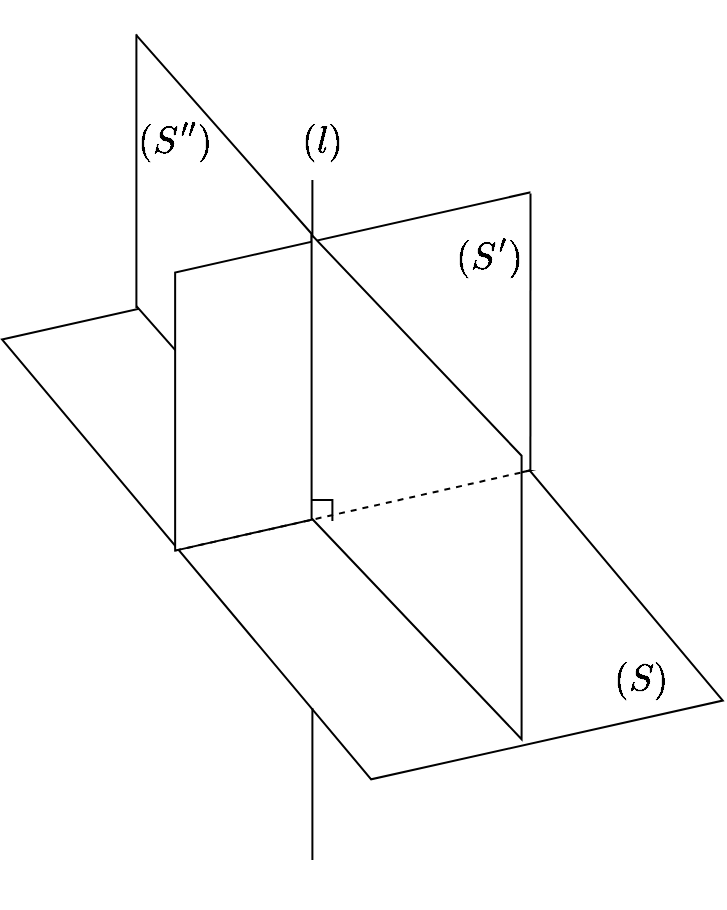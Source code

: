 <mxfile version="26.1.3">
  <diagram name="ページ1" id="RfrnP6_M_SzfQKZJGISI">
    <mxGraphModel dx="988" dy="524" grid="1" gridSize="10" guides="1" tooltips="1" connect="1" arrows="1" fold="1" page="1" pageScale="1" pageWidth="827" pageHeight="1169" math="1" shadow="0">
      <root>
        <mxCell id="0" />
        <mxCell id="1" parent="0" />
        <mxCell id="cQnMlfbmOmpAWn_BimNy-1" value="" style="shape=parallelogram;perimeter=parallelogramPerimeter;whiteSpace=wrap;html=1;fixedSize=1;size=82.86;rotation=50;" vertex="1" parent="1">
          <mxGeometry x="155.2" y="220" width="370" height="160" as="geometry" />
        </mxCell>
        <mxCell id="cQnMlfbmOmpAWn_BimNy-3" value="" style="endArrow=none;html=1;rounded=0;" edge="1" parent="1">
          <mxGeometry width="50" height="50" relative="1" as="geometry">
            <mxPoint x="315.2" y="470" as="sourcePoint" />
            <mxPoint x="315.2" y="394" as="targetPoint" />
          </mxGeometry>
        </mxCell>
        <mxCell id="cQnMlfbmOmpAWn_BimNy-11" value="" style="shape=parallelogram;perimeter=parallelogramPerimeter;whiteSpace=wrap;html=1;fixedSize=1;rotation=90;direction=west;size=110.47;" vertex="1" parent="1">
          <mxGeometry x="143.1" y="120.6" width="245.89" height="97.5" as="geometry" />
        </mxCell>
        <mxCell id="cQnMlfbmOmpAWn_BimNy-6" value="" style="shape=parallelogram;perimeter=parallelogramPerimeter;whiteSpace=wrap;html=1;fixedSize=1;flipH=1;rotation=90;size=42.33;aspect=fixed;" vertex="1" parent="1">
          <mxGeometry x="249.53" y="131.02" width="181.33" height="187.25" as="geometry" />
        </mxCell>
        <mxCell id="cQnMlfbmOmpAWn_BimNy-2" value="" style="endArrow=none;html=1;rounded=0;" edge="1" parent="1">
          <mxGeometry width="50" height="50" relative="1" as="geometry">
            <mxPoint x="315.2" y="300" as="sourcePoint" />
            <mxPoint x="315.2" y="130" as="targetPoint" />
          </mxGeometry>
        </mxCell>
        <mxCell id="cQnMlfbmOmpAWn_BimNy-8" value="" style="shape=parallelogram;perimeter=parallelogramPerimeter;whiteSpace=wrap;html=1;fixedSize=1;rotation=90;direction=west;size=110.47;" vertex="1" parent="1">
          <mxGeometry x="241.2" y="231" width="252.19" height="105" as="geometry" />
        </mxCell>
        <mxCell id="cQnMlfbmOmpAWn_BimNy-4" value="" style="shape=partialRectangle;whiteSpace=wrap;html=1;bottom=0;right=0;fillColor=none;rotation=90;" vertex="1" parent="1">
          <mxGeometry x="315.2" y="290" width="10" height="10" as="geometry" />
        </mxCell>
        <mxCell id="cQnMlfbmOmpAWn_BimNy-9" value="" style="endArrow=none;dashed=1;html=1;rounded=0;exitX=1;exitY=1;exitDx=0;exitDy=0;entryX=0.221;entryY=0.052;entryDx=0;entryDy=0;entryPerimeter=0;" edge="1" parent="1" source="cQnMlfbmOmpAWn_BimNy-6" target="cQnMlfbmOmpAWn_BimNy-6">
          <mxGeometry width="50" height="50" relative="1" as="geometry">
            <mxPoint x="165.2" y="300" as="sourcePoint" />
            <mxPoint x="435.2" y="280" as="targetPoint" />
          </mxGeometry>
        </mxCell>
        <mxCell id="cQnMlfbmOmpAWn_BimNy-20" value="" style="rounded=0;whiteSpace=wrap;html=1;direction=south;strokeColor=none;" vertex="1" parent="1">
          <mxGeometry x="215.2" y="40" width="12" height="154" as="geometry" />
        </mxCell>
        <mxCell id="cQnMlfbmOmpAWn_BimNy-21" value="" style="endArrow=none;html=1;rounded=0;entryX=0.111;entryY=0;entryDx=0;entryDy=0;entryPerimeter=0;exitX=1;exitY=0;exitDx=0;exitDy=0;" edge="1" parent="1" source="cQnMlfbmOmpAWn_BimNy-20" target="cQnMlfbmOmpAWn_BimNy-20">
          <mxGeometry width="50" height="50" relative="1" as="geometry">
            <mxPoint x="285.2" y="210" as="sourcePoint" />
            <mxPoint x="335.2" y="160" as="targetPoint" />
          </mxGeometry>
        </mxCell>
        <mxCell id="cQnMlfbmOmpAWn_BimNy-22" value="" style="rounded=0;whiteSpace=wrap;html=1;direction=south;perimeterSpacing=0;strokeColor=none;" vertex="1" parent="1">
          <mxGeometry x="424.2" y="133" width="11" height="142" as="geometry" />
        </mxCell>
        <mxCell id="cQnMlfbmOmpAWn_BimNy-23" value="" style="endArrow=none;html=1;rounded=0;exitX=1;exitY=1;exitDx=0;exitDy=0;entryX=0.026;entryY=0.995;entryDx=0;entryDy=0;entryPerimeter=0;" edge="1" parent="1" source="cQnMlfbmOmpAWn_BimNy-22" target="cQnMlfbmOmpAWn_BimNy-22">
          <mxGeometry width="50" height="50" relative="1" as="geometry">
            <mxPoint x="385.2" y="260" as="sourcePoint" />
            <mxPoint x="424.2" y="140" as="targetPoint" />
          </mxGeometry>
        </mxCell>
        <mxCell id="cQnMlfbmOmpAWn_BimNy-26" value="$$(S)$$" style="text;strokeColor=none;align=center;fillColor=none;html=1;verticalAlign=middle;whiteSpace=wrap;rounded=0;fontSize=16;" vertex="1" parent="1">
          <mxGeometry x="460" y="360" width="40" height="40" as="geometry" />
        </mxCell>
        <mxCell id="cQnMlfbmOmpAWn_BimNy-27" value="$$(l)$$" style="text;strokeColor=none;align=center;fillColor=none;html=1;verticalAlign=middle;whiteSpace=wrap;rounded=0;fontSize=16;" vertex="1" parent="1">
          <mxGeometry x="300.2" y="91.02" width="40" height="40" as="geometry" />
        </mxCell>
        <mxCell id="cQnMlfbmOmpAWn_BimNy-28" value="$$(S&#39;&#39;)$$" style="text;strokeColor=none;align=center;fillColor=none;html=1;verticalAlign=middle;whiteSpace=wrap;rounded=0;fontSize=16;" vertex="1" parent="1">
          <mxGeometry x="227.2" y="91.02" width="40" height="40" as="geometry" />
        </mxCell>
        <mxCell id="cQnMlfbmOmpAWn_BimNy-29" value="$$(S&#39;)$$" style="text;strokeColor=none;align=center;fillColor=none;html=1;verticalAlign=middle;whiteSpace=wrap;rounded=0;fontSize=16;" vertex="1" parent="1">
          <mxGeometry x="384.2" y="149.35" width="40" height="40" as="geometry" />
        </mxCell>
      </root>
    </mxGraphModel>
  </diagram>
</mxfile>
